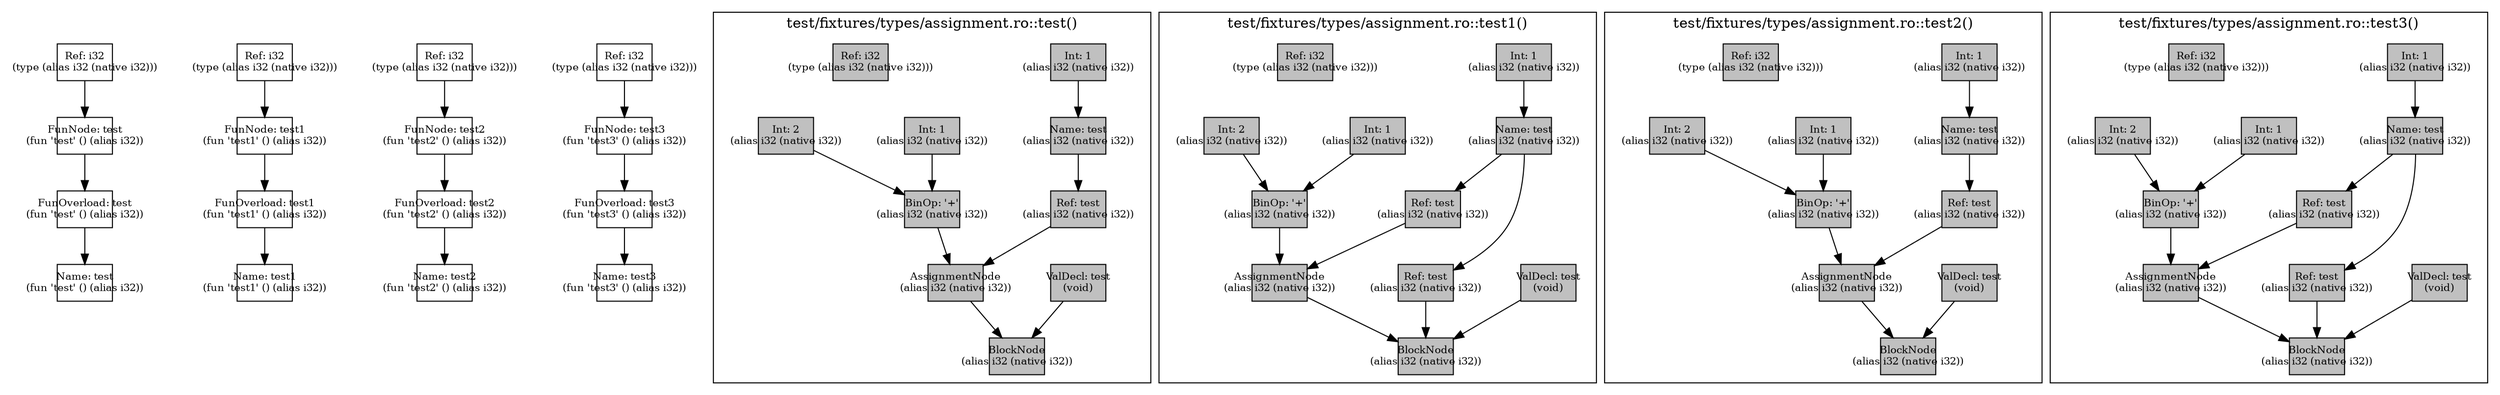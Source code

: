 digraph Document {
  node [shape=box,fixedsize=shape fontsize=10]
  1 [label="FunOverload: test\n(fun 'test' () (alias i32))", fillcolor=grey];
  2 [label="FunNode: test\n(fun 'test' () (alias i32))", fillcolor=grey];
  3 [label="Ref: i32\n(type (alias i32 (native i32)))", fillcolor=grey];
  4 [label="Name: test\n(fun 'test' () (alias i32))", fillcolor=grey];
  5 [label="FunOverload: test1\n(fun 'test1' () (alias i32))", fillcolor=grey];
  6 [label="FunNode: test1\n(fun 'test1' () (alias i32))", fillcolor=grey];
  7 [label="Ref: i32\n(type (alias i32 (native i32)))", fillcolor=grey];
  8 [label="Name: test1\n(fun 'test1' () (alias i32))", fillcolor=grey];
  9 [label="FunOverload: test2\n(fun 'test2' () (alias i32))", fillcolor=grey];
  10 [label="FunNode: test2\n(fun 'test2' () (alias i32))", fillcolor=grey];
  11 [label="Ref: i32\n(type (alias i32 (native i32)))", fillcolor=grey];
  12 [label="Name: test2\n(fun 'test2' () (alias i32))", fillcolor=grey];
  13 [label="FunOverload: test3\n(fun 'test3' () (alias i32))", fillcolor=grey];
  14 [label="FunNode: test3\n(fun 'test3' () (alias i32))", fillcolor=grey];
  15 [label="Ref: i32\n(type (alias i32 (native i32)))", fillcolor=grey];
  16 [label="Name: test3\n(fun 'test3' () (alias i32))", fillcolor=grey];
  subgraph cluster0 {
    node [style=filled, fillcolor=grey];
    17 [label="BlockNode\n(alias i32 (native i32))", fillcolor=grey];
    18 [label="ValDecl: test\n(void)", fillcolor=grey];
    19 [label="Name: test\n(alias i32 (native i32))", fillcolor=grey];
    20 [label="Int: 1\n(alias i32 (native i32))", fillcolor=grey];
    21 [label="AssignmentNode\n(alias i32 (native i32))", fillcolor=grey];
    22 [label="Ref: test\n(alias i32 (native i32))", fillcolor=grey];
    23 [label="BinOp: '+'\n(alias i32 (native i32))", fillcolor=grey];
    24 [label="Int: 1\n(alias i32 (native i32))", fillcolor=grey];
    25 [label="Int: 2\n(alias i32 (native i32))", fillcolor=grey];
    26 [label="Ref: i32\n(type (alias i32 (native i32)))", fillcolor=grey];
    18 -> 17[taillabel="" labeldistance="1" fontname="times  italic" fontsize = 10 color="black" ];
    19 -> 22[taillabel="" labeldistance="1" fontname="times  italic" fontsize = 10 color="black" ];
    20 -> 19[taillabel="" labeldistance="1" fontname="times  italic" fontsize = 10 color="black" ];
    21 -> 17[taillabel="" labeldistance="1" fontname="times  italic" fontsize = 10 color="black" ];
    22 -> 21[taillabel="" labeldistance="1" fontname="times  italic" fontsize = 10 color="black" ];
    23 -> 21[taillabel="" labeldistance="1" fontname="times  italic" fontsize = 10 color="black" ];
    24 -> 23[taillabel="" labeldistance="1" fontname="times  italic" fontsize = 10 color="black" ];
    25 -> 23[taillabel="" labeldistance="1" fontname="times  italic" fontsize = 10 color="black" ];
  label = "test/fixtures/types/assignment.ro::test()";
}
  subgraph cluster1 {
    node [style=filled, fillcolor=grey];
    27 [label="BlockNode\n(alias i32 (native i32))", fillcolor=grey];
    28 [label="ValDecl: test\n(void)", fillcolor=grey];
    29 [label="Name: test\n(alias i32 (native i32))", fillcolor=grey];
    30 [label="Int: 1\n(alias i32 (native i32))", fillcolor=grey];
    31 [label="AssignmentNode\n(alias i32 (native i32))", fillcolor=grey];
    32 [label="Ref: test\n(alias i32 (native i32))", fillcolor=grey];
    33 [label="BinOp: '+'\n(alias i32 (native i32))", fillcolor=grey];
    34 [label="Int: 1\n(alias i32 (native i32))", fillcolor=grey];
    35 [label="Int: 2\n(alias i32 (native i32))", fillcolor=grey];
    36 [label="Ref: test\n(alias i32 (native i32))", fillcolor=grey];
    37 [label="Ref: i32\n(type (alias i32 (native i32)))", fillcolor=grey];
    28 -> 27[taillabel="" labeldistance="1" fontname="times  italic" fontsize = 10 color="black" ];
    29 -> 32[taillabel="" labeldistance="1" fontname="times  italic" fontsize = 10 color="black" ];
    29 -> 36[taillabel="" labeldistance="1" fontname="times  italic" fontsize = 10 color="black" ];
    30 -> 29[taillabel="" labeldistance="1" fontname="times  italic" fontsize = 10 color="black" ];
    31 -> 27[taillabel="" labeldistance="1" fontname="times  italic" fontsize = 10 color="black" ];
    32 -> 31[taillabel="" labeldistance="1" fontname="times  italic" fontsize = 10 color="black" ];
    33 -> 31[taillabel="" labeldistance="1" fontname="times  italic" fontsize = 10 color="black" ];
    34 -> 33[taillabel="" labeldistance="1" fontname="times  italic" fontsize = 10 color="black" ];
    35 -> 33[taillabel="" labeldistance="1" fontname="times  italic" fontsize = 10 color="black" ];
    36 -> 27[taillabel="" labeldistance="1" fontname="times  italic" fontsize = 10 color="black" ];
  label = "test/fixtures/types/assignment.ro::test1()";
}
  subgraph cluster2 {
    node [style=filled, fillcolor=grey];
    38 [label="BlockNode\n(alias i32 (native i32))", fillcolor=grey];
    39 [label="ValDecl: test\n(void)", fillcolor=grey];
    40 [label="Name: test\n(alias i32 (native i32))", fillcolor=grey];
    41 [label="Int: 1\n(alias i32 (native i32))", fillcolor=grey];
    42 [label="AssignmentNode\n(alias i32 (native i32))", fillcolor=grey];
    43 [label="Ref: test\n(alias i32 (native i32))", fillcolor=grey];
    44 [label="BinOp: '+'\n(alias i32 (native i32))", fillcolor=grey];
    45 [label="Int: 1\n(alias i32 (native i32))", fillcolor=grey];
    46 [label="Int: 2\n(alias i32 (native i32))", fillcolor=grey];
    47 [label="Ref: i32\n(type (alias i32 (native i32)))", fillcolor=grey];
    39 -> 38[taillabel="" labeldistance="1" fontname="times  italic" fontsize = 10 color="black" ];
    40 -> 43[taillabel="" labeldistance="1" fontname="times  italic" fontsize = 10 color="black" ];
    41 -> 40[taillabel="" labeldistance="1" fontname="times  italic" fontsize = 10 color="black" ];
    42 -> 38[taillabel="" labeldistance="1" fontname="times  italic" fontsize = 10 color="black" ];
    43 -> 42[taillabel="" labeldistance="1" fontname="times  italic" fontsize = 10 color="black" ];
    44 -> 42[taillabel="" labeldistance="1" fontname="times  italic" fontsize = 10 color="black" ];
    45 -> 44[taillabel="" labeldistance="1" fontname="times  italic" fontsize = 10 color="black" ];
    46 -> 44[taillabel="" labeldistance="1" fontname="times  italic" fontsize = 10 color="black" ];
  label = "test/fixtures/types/assignment.ro::test2()";
}
  subgraph cluster3 {
    node [style=filled, fillcolor=grey];
    48 [label="BlockNode\n(alias i32 (native i32))", fillcolor=grey];
    49 [label="ValDecl: test\n(void)", fillcolor=grey];
    50 [label="Name: test\n(alias i32 (native i32))", fillcolor=grey];
    51 [label="Int: 1\n(alias i32 (native i32))", fillcolor=grey];
    52 [label="AssignmentNode\n(alias i32 (native i32))", fillcolor=grey];
    53 [label="Ref: test\n(alias i32 (native i32))", fillcolor=grey];
    54 [label="BinOp: '+'\n(alias i32 (native i32))", fillcolor=grey];
    55 [label="Int: 1\n(alias i32 (native i32))", fillcolor=grey];
    56 [label="Int: 2\n(alias i32 (native i32))", fillcolor=grey];
    57 [label="Ref: test\n(alias i32 (native i32))", fillcolor=grey];
    58 [label="Ref: i32\n(type (alias i32 (native i32)))", fillcolor=grey];
    49 -> 48[taillabel="" labeldistance="1" fontname="times  italic" fontsize = 10 color="black" ];
    50 -> 53[taillabel="" labeldistance="1" fontname="times  italic" fontsize = 10 color="black" ];
    50 -> 57[taillabel="" labeldistance="1" fontname="times  italic" fontsize = 10 color="black" ];
    51 -> 50[taillabel="" labeldistance="1" fontname="times  italic" fontsize = 10 color="black" ];
    52 -> 48[taillabel="" labeldistance="1" fontname="times  italic" fontsize = 10 color="black" ];
    53 -> 52[taillabel="" labeldistance="1" fontname="times  italic" fontsize = 10 color="black" ];
    54 -> 52[taillabel="" labeldistance="1" fontname="times  italic" fontsize = 10 color="black" ];
    55 -> 54[taillabel="" labeldistance="1" fontname="times  italic" fontsize = 10 color="black" ];
    56 -> 54[taillabel="" labeldistance="1" fontname="times  italic" fontsize = 10 color="black" ];
    57 -> 48[taillabel="" labeldistance="1" fontname="times  italic" fontsize = 10 color="black" ];
  label = "test/fixtures/types/assignment.ro::test3()";
}
  1 -> 4[taillabel="" labeldistance="1" fontname="times  italic" fontsize = 10 color="black" ];
  2 -> 1[taillabel="" labeldistance="1" fontname="times  italic" fontsize = 10 color="black" ];
  3 -> 2[taillabel="" labeldistance="1" fontname="times  italic" fontsize = 10 color="black" ];
  5 -> 8[taillabel="" labeldistance="1" fontname="times  italic" fontsize = 10 color="black" ];
  6 -> 5[taillabel="" labeldistance="1" fontname="times  italic" fontsize = 10 color="black" ];
  7 -> 6[taillabel="" labeldistance="1" fontname="times  italic" fontsize = 10 color="black" ];
  9 -> 12[taillabel="" labeldistance="1" fontname="times  italic" fontsize = 10 color="black" ];
  10 -> 9[taillabel="" labeldistance="1" fontname="times  italic" fontsize = 10 color="black" ];
  11 -> 10[taillabel="" labeldistance="1" fontname="times  italic" fontsize = 10 color="black" ];
  13 -> 16[taillabel="" labeldistance="1" fontname="times  italic" fontsize = 10 color="black" ];
  14 -> 13[taillabel="" labeldistance="1" fontname="times  italic" fontsize = 10 color="black" ];
  15 -> 14[taillabel="" labeldistance="1" fontname="times  italic" fontsize = 10 color="black" ];
  label="";
}
